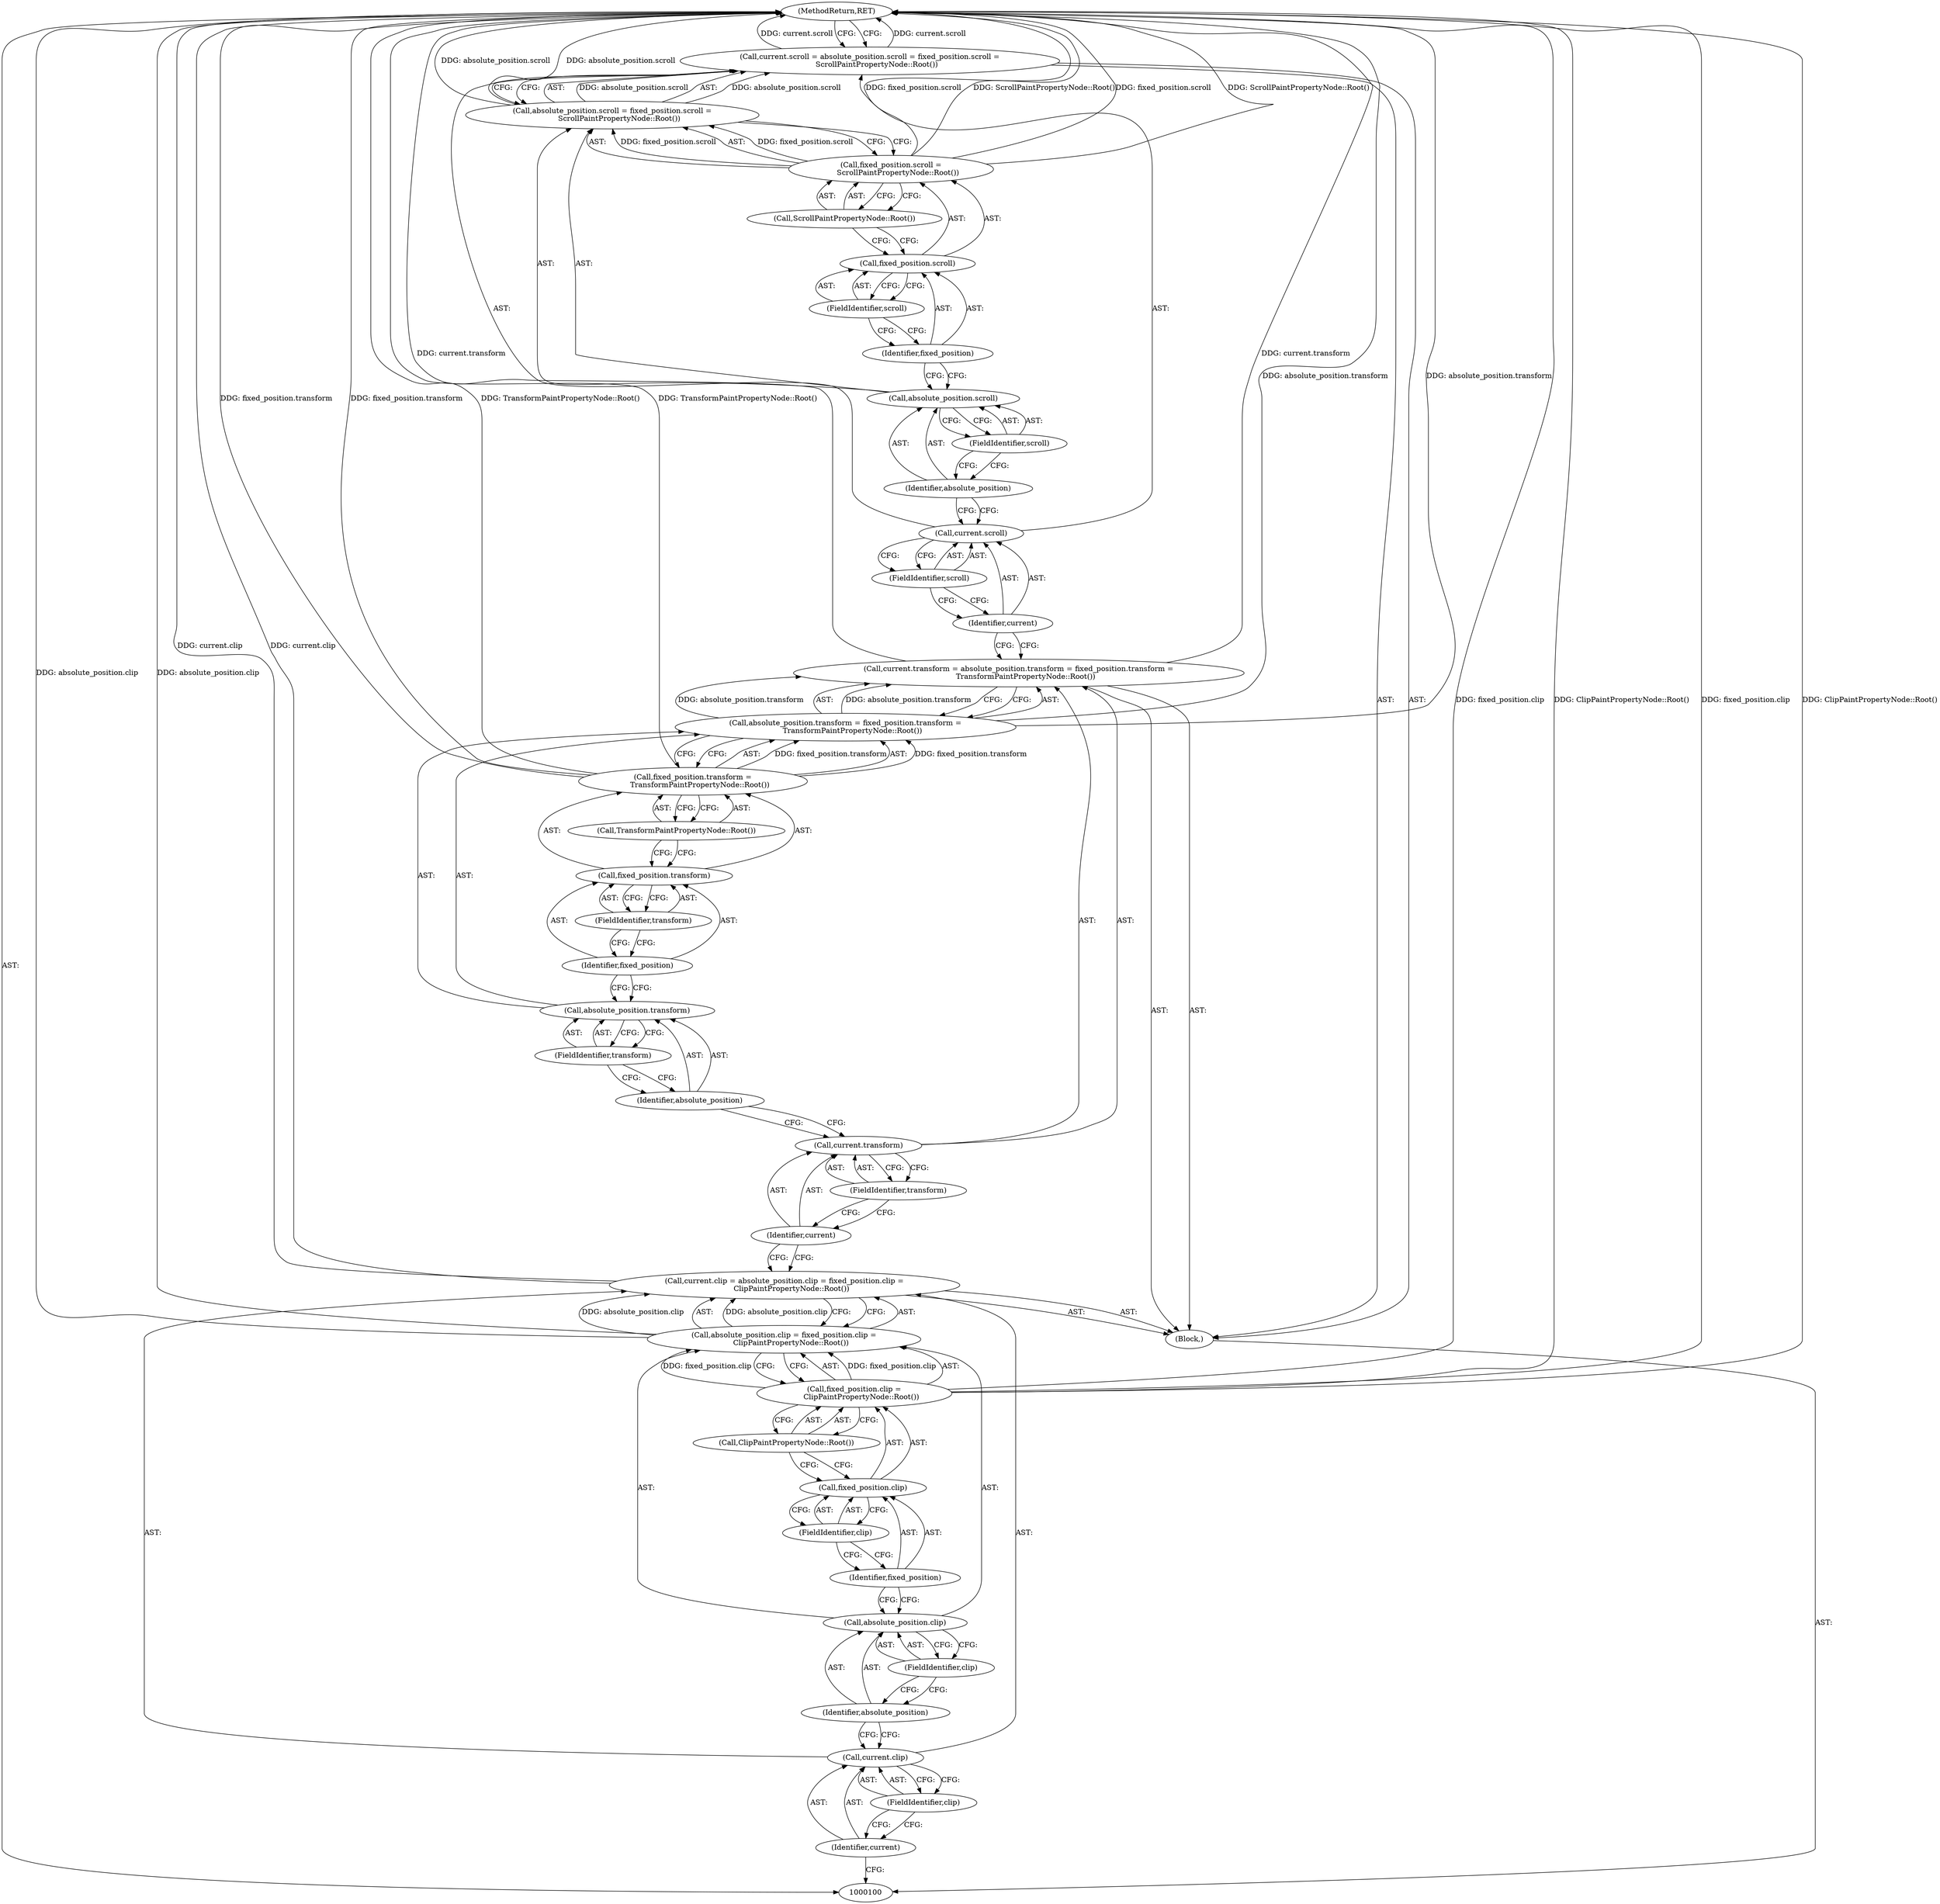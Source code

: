 digraph "1_Chrome_f911e11e7f6b5c0d6f5ee694a9871de6619889f7_1" {
"1000141" [label="(MethodReturn,RET)"];
"1000101" [label="(Block,)"];
"1000105" [label="(FieldIdentifier,clip)"];
"1000106" [label="(Call,absolute_position.clip = fixed_position.clip =\n      ClipPaintPropertyNode::Root())"];
"1000107" [label="(Call,absolute_position.clip)"];
"1000108" [label="(Identifier,absolute_position)"];
"1000102" [label="(Call,current.clip = absolute_position.clip = fixed_position.clip =\n      ClipPaintPropertyNode::Root())"];
"1000103" [label="(Call,current.clip)"];
"1000104" [label="(Identifier,current)"];
"1000109" [label="(FieldIdentifier,clip)"];
"1000110" [label="(Call,fixed_position.clip =\n      ClipPaintPropertyNode::Root())"];
"1000111" [label="(Call,fixed_position.clip)"];
"1000112" [label="(Identifier,fixed_position)"];
"1000113" [label="(FieldIdentifier,clip)"];
"1000114" [label="(Call,ClipPaintPropertyNode::Root())"];
"1000118" [label="(FieldIdentifier,transform)"];
"1000119" [label="(Call,absolute_position.transform = fixed_position.transform =\n      TransformPaintPropertyNode::Root())"];
"1000120" [label="(Call,absolute_position.transform)"];
"1000121" [label="(Identifier,absolute_position)"];
"1000115" [label="(Call,current.transform = absolute_position.transform = fixed_position.transform =\n      TransformPaintPropertyNode::Root())"];
"1000116" [label="(Call,current.transform)"];
"1000117" [label="(Identifier,current)"];
"1000122" [label="(FieldIdentifier,transform)"];
"1000123" [label="(Call,fixed_position.transform =\n      TransformPaintPropertyNode::Root())"];
"1000124" [label="(Call,fixed_position.transform)"];
"1000125" [label="(Identifier,fixed_position)"];
"1000126" [label="(FieldIdentifier,transform)"];
"1000127" [label="(Call,TransformPaintPropertyNode::Root())"];
"1000131" [label="(FieldIdentifier,scroll)"];
"1000132" [label="(Call,absolute_position.scroll = fixed_position.scroll =\n      ScrollPaintPropertyNode::Root())"];
"1000133" [label="(Call,absolute_position.scroll)"];
"1000134" [label="(Identifier,absolute_position)"];
"1000128" [label="(Call,current.scroll = absolute_position.scroll = fixed_position.scroll =\n      ScrollPaintPropertyNode::Root())"];
"1000129" [label="(Call,current.scroll)"];
"1000130" [label="(Identifier,current)"];
"1000135" [label="(FieldIdentifier,scroll)"];
"1000136" [label="(Call,fixed_position.scroll =\n      ScrollPaintPropertyNode::Root())"];
"1000137" [label="(Call,fixed_position.scroll)"];
"1000138" [label="(Identifier,fixed_position)"];
"1000139" [label="(FieldIdentifier,scroll)"];
"1000140" [label="(Call,ScrollPaintPropertyNode::Root())"];
"1000141" -> "1000100"  [label="AST: "];
"1000141" -> "1000128"  [label="CFG: "];
"1000106" -> "1000141"  [label="DDG: absolute_position.clip"];
"1000110" -> "1000141"  [label="DDG: ClipPaintPropertyNode::Root()"];
"1000110" -> "1000141"  [label="DDG: fixed_position.clip"];
"1000136" -> "1000141"  [label="DDG: ScrollPaintPropertyNode::Root()"];
"1000136" -> "1000141"  [label="DDG: fixed_position.scroll"];
"1000123" -> "1000141"  [label="DDG: TransformPaintPropertyNode::Root()"];
"1000123" -> "1000141"  [label="DDG: fixed_position.transform"];
"1000128" -> "1000141"  [label="DDG: current.scroll"];
"1000102" -> "1000141"  [label="DDG: current.clip"];
"1000132" -> "1000141"  [label="DDG: absolute_position.scroll"];
"1000119" -> "1000141"  [label="DDG: absolute_position.transform"];
"1000115" -> "1000141"  [label="DDG: current.transform"];
"1000101" -> "1000100"  [label="AST: "];
"1000102" -> "1000101"  [label="AST: "];
"1000115" -> "1000101"  [label="AST: "];
"1000128" -> "1000101"  [label="AST: "];
"1000105" -> "1000103"  [label="AST: "];
"1000105" -> "1000104"  [label="CFG: "];
"1000103" -> "1000105"  [label="CFG: "];
"1000106" -> "1000102"  [label="AST: "];
"1000106" -> "1000110"  [label="CFG: "];
"1000107" -> "1000106"  [label="AST: "];
"1000110" -> "1000106"  [label="AST: "];
"1000102" -> "1000106"  [label="CFG: "];
"1000106" -> "1000141"  [label="DDG: absolute_position.clip"];
"1000106" -> "1000102"  [label="DDG: absolute_position.clip"];
"1000110" -> "1000106"  [label="DDG: fixed_position.clip"];
"1000107" -> "1000106"  [label="AST: "];
"1000107" -> "1000109"  [label="CFG: "];
"1000108" -> "1000107"  [label="AST: "];
"1000109" -> "1000107"  [label="AST: "];
"1000112" -> "1000107"  [label="CFG: "];
"1000108" -> "1000107"  [label="AST: "];
"1000108" -> "1000103"  [label="CFG: "];
"1000109" -> "1000108"  [label="CFG: "];
"1000102" -> "1000101"  [label="AST: "];
"1000102" -> "1000106"  [label="CFG: "];
"1000103" -> "1000102"  [label="AST: "];
"1000106" -> "1000102"  [label="AST: "];
"1000117" -> "1000102"  [label="CFG: "];
"1000102" -> "1000141"  [label="DDG: current.clip"];
"1000106" -> "1000102"  [label="DDG: absolute_position.clip"];
"1000103" -> "1000102"  [label="AST: "];
"1000103" -> "1000105"  [label="CFG: "];
"1000104" -> "1000103"  [label="AST: "];
"1000105" -> "1000103"  [label="AST: "];
"1000108" -> "1000103"  [label="CFG: "];
"1000104" -> "1000103"  [label="AST: "];
"1000104" -> "1000100"  [label="CFG: "];
"1000105" -> "1000104"  [label="CFG: "];
"1000109" -> "1000107"  [label="AST: "];
"1000109" -> "1000108"  [label="CFG: "];
"1000107" -> "1000109"  [label="CFG: "];
"1000110" -> "1000106"  [label="AST: "];
"1000110" -> "1000114"  [label="CFG: "];
"1000111" -> "1000110"  [label="AST: "];
"1000114" -> "1000110"  [label="AST: "];
"1000106" -> "1000110"  [label="CFG: "];
"1000110" -> "1000141"  [label="DDG: ClipPaintPropertyNode::Root()"];
"1000110" -> "1000141"  [label="DDG: fixed_position.clip"];
"1000110" -> "1000106"  [label="DDG: fixed_position.clip"];
"1000111" -> "1000110"  [label="AST: "];
"1000111" -> "1000113"  [label="CFG: "];
"1000112" -> "1000111"  [label="AST: "];
"1000113" -> "1000111"  [label="AST: "];
"1000114" -> "1000111"  [label="CFG: "];
"1000112" -> "1000111"  [label="AST: "];
"1000112" -> "1000107"  [label="CFG: "];
"1000113" -> "1000112"  [label="CFG: "];
"1000113" -> "1000111"  [label="AST: "];
"1000113" -> "1000112"  [label="CFG: "];
"1000111" -> "1000113"  [label="CFG: "];
"1000114" -> "1000110"  [label="AST: "];
"1000114" -> "1000111"  [label="CFG: "];
"1000110" -> "1000114"  [label="CFG: "];
"1000118" -> "1000116"  [label="AST: "];
"1000118" -> "1000117"  [label="CFG: "];
"1000116" -> "1000118"  [label="CFG: "];
"1000119" -> "1000115"  [label="AST: "];
"1000119" -> "1000123"  [label="CFG: "];
"1000120" -> "1000119"  [label="AST: "];
"1000123" -> "1000119"  [label="AST: "];
"1000115" -> "1000119"  [label="CFG: "];
"1000119" -> "1000141"  [label="DDG: absolute_position.transform"];
"1000119" -> "1000115"  [label="DDG: absolute_position.transform"];
"1000123" -> "1000119"  [label="DDG: fixed_position.transform"];
"1000120" -> "1000119"  [label="AST: "];
"1000120" -> "1000122"  [label="CFG: "];
"1000121" -> "1000120"  [label="AST: "];
"1000122" -> "1000120"  [label="AST: "];
"1000125" -> "1000120"  [label="CFG: "];
"1000121" -> "1000120"  [label="AST: "];
"1000121" -> "1000116"  [label="CFG: "];
"1000122" -> "1000121"  [label="CFG: "];
"1000115" -> "1000101"  [label="AST: "];
"1000115" -> "1000119"  [label="CFG: "];
"1000116" -> "1000115"  [label="AST: "];
"1000119" -> "1000115"  [label="AST: "];
"1000130" -> "1000115"  [label="CFG: "];
"1000115" -> "1000141"  [label="DDG: current.transform"];
"1000119" -> "1000115"  [label="DDG: absolute_position.transform"];
"1000116" -> "1000115"  [label="AST: "];
"1000116" -> "1000118"  [label="CFG: "];
"1000117" -> "1000116"  [label="AST: "];
"1000118" -> "1000116"  [label="AST: "];
"1000121" -> "1000116"  [label="CFG: "];
"1000117" -> "1000116"  [label="AST: "];
"1000117" -> "1000102"  [label="CFG: "];
"1000118" -> "1000117"  [label="CFG: "];
"1000122" -> "1000120"  [label="AST: "];
"1000122" -> "1000121"  [label="CFG: "];
"1000120" -> "1000122"  [label="CFG: "];
"1000123" -> "1000119"  [label="AST: "];
"1000123" -> "1000127"  [label="CFG: "];
"1000124" -> "1000123"  [label="AST: "];
"1000127" -> "1000123"  [label="AST: "];
"1000119" -> "1000123"  [label="CFG: "];
"1000123" -> "1000141"  [label="DDG: TransformPaintPropertyNode::Root()"];
"1000123" -> "1000141"  [label="DDG: fixed_position.transform"];
"1000123" -> "1000119"  [label="DDG: fixed_position.transform"];
"1000124" -> "1000123"  [label="AST: "];
"1000124" -> "1000126"  [label="CFG: "];
"1000125" -> "1000124"  [label="AST: "];
"1000126" -> "1000124"  [label="AST: "];
"1000127" -> "1000124"  [label="CFG: "];
"1000125" -> "1000124"  [label="AST: "];
"1000125" -> "1000120"  [label="CFG: "];
"1000126" -> "1000125"  [label="CFG: "];
"1000126" -> "1000124"  [label="AST: "];
"1000126" -> "1000125"  [label="CFG: "];
"1000124" -> "1000126"  [label="CFG: "];
"1000127" -> "1000123"  [label="AST: "];
"1000127" -> "1000124"  [label="CFG: "];
"1000123" -> "1000127"  [label="CFG: "];
"1000131" -> "1000129"  [label="AST: "];
"1000131" -> "1000130"  [label="CFG: "];
"1000129" -> "1000131"  [label="CFG: "];
"1000132" -> "1000128"  [label="AST: "];
"1000132" -> "1000136"  [label="CFG: "];
"1000133" -> "1000132"  [label="AST: "];
"1000136" -> "1000132"  [label="AST: "];
"1000128" -> "1000132"  [label="CFG: "];
"1000132" -> "1000141"  [label="DDG: absolute_position.scroll"];
"1000132" -> "1000128"  [label="DDG: absolute_position.scroll"];
"1000136" -> "1000132"  [label="DDG: fixed_position.scroll"];
"1000133" -> "1000132"  [label="AST: "];
"1000133" -> "1000135"  [label="CFG: "];
"1000134" -> "1000133"  [label="AST: "];
"1000135" -> "1000133"  [label="AST: "];
"1000138" -> "1000133"  [label="CFG: "];
"1000134" -> "1000133"  [label="AST: "];
"1000134" -> "1000129"  [label="CFG: "];
"1000135" -> "1000134"  [label="CFG: "];
"1000128" -> "1000101"  [label="AST: "];
"1000128" -> "1000132"  [label="CFG: "];
"1000129" -> "1000128"  [label="AST: "];
"1000132" -> "1000128"  [label="AST: "];
"1000141" -> "1000128"  [label="CFG: "];
"1000128" -> "1000141"  [label="DDG: current.scroll"];
"1000132" -> "1000128"  [label="DDG: absolute_position.scroll"];
"1000129" -> "1000128"  [label="AST: "];
"1000129" -> "1000131"  [label="CFG: "];
"1000130" -> "1000129"  [label="AST: "];
"1000131" -> "1000129"  [label="AST: "];
"1000134" -> "1000129"  [label="CFG: "];
"1000130" -> "1000129"  [label="AST: "];
"1000130" -> "1000115"  [label="CFG: "];
"1000131" -> "1000130"  [label="CFG: "];
"1000135" -> "1000133"  [label="AST: "];
"1000135" -> "1000134"  [label="CFG: "];
"1000133" -> "1000135"  [label="CFG: "];
"1000136" -> "1000132"  [label="AST: "];
"1000136" -> "1000140"  [label="CFG: "];
"1000137" -> "1000136"  [label="AST: "];
"1000140" -> "1000136"  [label="AST: "];
"1000132" -> "1000136"  [label="CFG: "];
"1000136" -> "1000141"  [label="DDG: ScrollPaintPropertyNode::Root()"];
"1000136" -> "1000141"  [label="DDG: fixed_position.scroll"];
"1000136" -> "1000132"  [label="DDG: fixed_position.scroll"];
"1000137" -> "1000136"  [label="AST: "];
"1000137" -> "1000139"  [label="CFG: "];
"1000138" -> "1000137"  [label="AST: "];
"1000139" -> "1000137"  [label="AST: "];
"1000140" -> "1000137"  [label="CFG: "];
"1000138" -> "1000137"  [label="AST: "];
"1000138" -> "1000133"  [label="CFG: "];
"1000139" -> "1000138"  [label="CFG: "];
"1000139" -> "1000137"  [label="AST: "];
"1000139" -> "1000138"  [label="CFG: "];
"1000137" -> "1000139"  [label="CFG: "];
"1000140" -> "1000136"  [label="AST: "];
"1000140" -> "1000137"  [label="CFG: "];
"1000136" -> "1000140"  [label="CFG: "];
}
